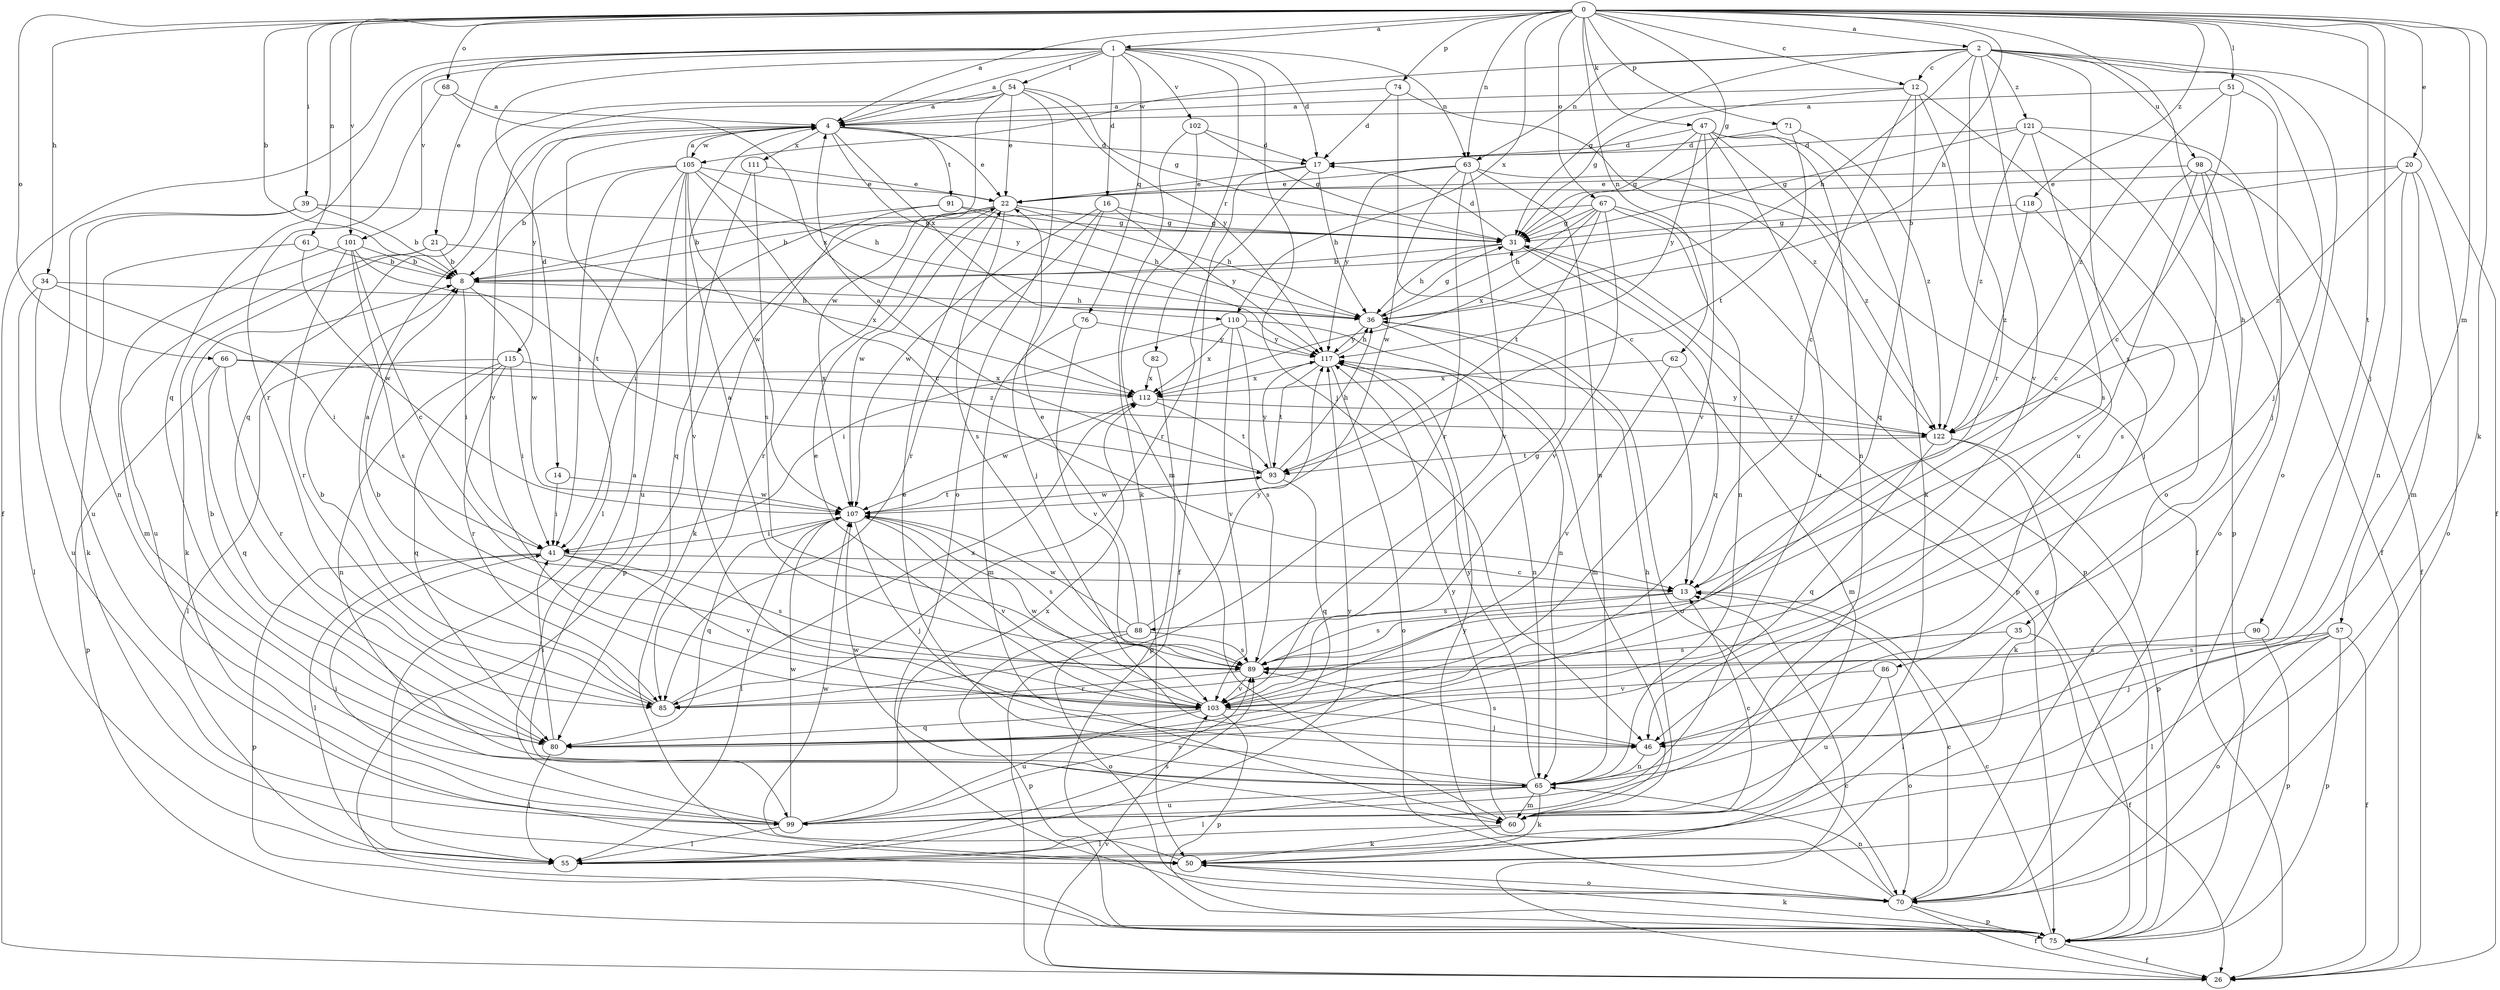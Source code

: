 strict digraph  {
0;
1;
2;
4;
8;
12;
13;
14;
16;
17;
20;
21;
22;
26;
31;
34;
35;
36;
39;
41;
46;
47;
50;
51;
54;
55;
57;
60;
61;
62;
63;
65;
66;
67;
68;
70;
71;
74;
75;
76;
80;
82;
85;
86;
88;
89;
90;
91;
93;
98;
99;
101;
102;
103;
105;
107;
110;
111;
112;
115;
117;
118;
121;
122;
0 -> 1  [label=a];
0 -> 2  [label=a];
0 -> 4  [label=a];
0 -> 8  [label=b];
0 -> 12  [label=c];
0 -> 20  [label=e];
0 -> 31  [label=g];
0 -> 34  [label=h];
0 -> 35  [label=h];
0 -> 36  [label=h];
0 -> 39  [label=i];
0 -> 46  [label=j];
0 -> 47  [label=k];
0 -> 50  [label=k];
0 -> 51  [label=l];
0 -> 57  [label=m];
0 -> 61  [label=n];
0 -> 62  [label=n];
0 -> 63  [label=n];
0 -> 66  [label=o];
0 -> 67  [label=o];
0 -> 68  [label=o];
0 -> 71  [label=p];
0 -> 74  [label=p];
0 -> 90  [label=t];
0 -> 101  [label=v];
0 -> 110  [label=x];
0 -> 118  [label=z];
1 -> 4  [label=a];
1 -> 14  [label=d];
1 -> 16  [label=d];
1 -> 17  [label=d];
1 -> 21  [label=e];
1 -> 26  [label=f];
1 -> 46  [label=j];
1 -> 54  [label=l];
1 -> 63  [label=n];
1 -> 76  [label=q];
1 -> 80  [label=q];
1 -> 82  [label=r];
1 -> 101  [label=v];
1 -> 102  [label=v];
2 -> 12  [label=c];
2 -> 26  [label=f];
2 -> 31  [label=g];
2 -> 36  [label=h];
2 -> 46  [label=j];
2 -> 63  [label=n];
2 -> 70  [label=o];
2 -> 85  [label=r];
2 -> 86  [label=s];
2 -> 98  [label=u];
2 -> 103  [label=v];
2 -> 105  [label=w];
2 -> 121  [label=z];
4 -> 17  [label=d];
4 -> 22  [label=e];
4 -> 91  [label=t];
4 -> 105  [label=w];
4 -> 110  [label=x];
4 -> 111  [label=x];
4 -> 115  [label=y];
4 -> 117  [label=y];
8 -> 36  [label=h];
8 -> 41  [label=i];
8 -> 107  [label=w];
12 -> 4  [label=a];
12 -> 13  [label=c];
12 -> 31  [label=g];
12 -> 70  [label=o];
12 -> 80  [label=q];
12 -> 99  [label=u];
13 -> 88  [label=s];
13 -> 89  [label=s];
14 -> 41  [label=i];
14 -> 107  [label=w];
16 -> 31  [label=g];
16 -> 46  [label=j];
16 -> 85  [label=r];
16 -> 107  [label=w];
16 -> 117  [label=y];
17 -> 22  [label=e];
17 -> 26  [label=f];
17 -> 36  [label=h];
17 -> 85  [label=r];
20 -> 8  [label=b];
20 -> 22  [label=e];
20 -> 60  [label=m];
20 -> 65  [label=n];
20 -> 70  [label=o];
20 -> 122  [label=z];
21 -> 8  [label=b];
21 -> 50  [label=k];
21 -> 99  [label=u];
21 -> 112  [label=x];
22 -> 31  [label=g];
22 -> 36  [label=h];
22 -> 41  [label=i];
22 -> 75  [label=p];
22 -> 85  [label=r];
22 -> 89  [label=s];
22 -> 107  [label=w];
26 -> 13  [label=c];
26 -> 103  [label=v];
31 -> 8  [label=b];
31 -> 17  [label=d];
31 -> 36  [label=h];
31 -> 75  [label=p];
31 -> 80  [label=q];
34 -> 36  [label=h];
34 -> 41  [label=i];
34 -> 55  [label=l];
34 -> 99  [label=u];
35 -> 26  [label=f];
35 -> 55  [label=l];
35 -> 89  [label=s];
36 -> 31  [label=g];
36 -> 60  [label=m];
36 -> 70  [label=o];
36 -> 117  [label=y];
39 -> 8  [label=b];
39 -> 31  [label=g];
39 -> 65  [label=n];
39 -> 99  [label=u];
41 -> 13  [label=c];
41 -> 55  [label=l];
41 -> 75  [label=p];
41 -> 89  [label=s];
41 -> 103  [label=v];
46 -> 65  [label=n];
46 -> 89  [label=s];
47 -> 17  [label=d];
47 -> 26  [label=f];
47 -> 31  [label=g];
47 -> 50  [label=k];
47 -> 65  [label=n];
47 -> 99  [label=u];
47 -> 103  [label=v];
47 -> 117  [label=y];
50 -> 70  [label=o];
50 -> 107  [label=w];
51 -> 4  [label=a];
51 -> 13  [label=c];
51 -> 46  [label=j];
51 -> 122  [label=z];
54 -> 4  [label=a];
54 -> 22  [label=e];
54 -> 31  [label=g];
54 -> 70  [label=o];
54 -> 80  [label=q];
54 -> 103  [label=v];
54 -> 107  [label=w];
54 -> 117  [label=y];
55 -> 89  [label=s];
55 -> 117  [label=y];
57 -> 26  [label=f];
57 -> 46  [label=j];
57 -> 55  [label=l];
57 -> 70  [label=o];
57 -> 75  [label=p];
57 -> 89  [label=s];
60 -> 13  [label=c];
60 -> 36  [label=h];
60 -> 50  [label=k];
60 -> 55  [label=l];
60 -> 117  [label=y];
61 -> 8  [label=b];
61 -> 50  [label=k];
61 -> 107  [label=w];
62 -> 60  [label=m];
62 -> 103  [label=v];
62 -> 112  [label=x];
63 -> 22  [label=e];
63 -> 65  [label=n];
63 -> 85  [label=r];
63 -> 103  [label=v];
63 -> 107  [label=w];
63 -> 117  [label=y];
63 -> 122  [label=z];
65 -> 22  [label=e];
65 -> 50  [label=k];
65 -> 55  [label=l];
65 -> 60  [label=m];
65 -> 99  [label=u];
65 -> 107  [label=w];
65 -> 117  [label=y];
66 -> 75  [label=p];
66 -> 80  [label=q];
66 -> 85  [label=r];
66 -> 112  [label=x];
66 -> 122  [label=z];
67 -> 8  [label=b];
67 -> 31  [label=g];
67 -> 36  [label=h];
67 -> 65  [label=n];
67 -> 75  [label=p];
67 -> 93  [label=t];
67 -> 103  [label=v];
67 -> 112  [label=x];
68 -> 4  [label=a];
68 -> 85  [label=r];
68 -> 112  [label=x];
70 -> 13  [label=c];
70 -> 26  [label=f];
70 -> 65  [label=n];
70 -> 75  [label=p];
70 -> 117  [label=y];
71 -> 17  [label=d];
71 -> 93  [label=t];
71 -> 122  [label=z];
74 -> 4  [label=a];
74 -> 13  [label=c];
74 -> 17  [label=d];
74 -> 122  [label=z];
75 -> 13  [label=c];
75 -> 26  [label=f];
75 -> 31  [label=g];
75 -> 50  [label=k];
76 -> 60  [label=m];
76 -> 103  [label=v];
76 -> 117  [label=y];
80 -> 8  [label=b];
80 -> 41  [label=i];
80 -> 55  [label=l];
82 -> 75  [label=p];
82 -> 112  [label=x];
85 -> 4  [label=a];
85 -> 8  [label=b];
85 -> 112  [label=x];
86 -> 70  [label=o];
86 -> 99  [label=u];
86 -> 103  [label=v];
88 -> 22  [label=e];
88 -> 70  [label=o];
88 -> 75  [label=p];
88 -> 89  [label=s];
88 -> 107  [label=w];
88 -> 117  [label=y];
89 -> 4  [label=a];
89 -> 31  [label=g];
89 -> 85  [label=r];
89 -> 103  [label=v];
90 -> 75  [label=p];
90 -> 89  [label=s];
91 -> 8  [label=b];
91 -> 31  [label=g];
91 -> 36  [label=h];
91 -> 50  [label=k];
93 -> 4  [label=a];
93 -> 36  [label=h];
93 -> 80  [label=q];
93 -> 107  [label=w];
93 -> 117  [label=y];
98 -> 13  [label=c];
98 -> 22  [label=e];
98 -> 26  [label=f];
98 -> 46  [label=j];
98 -> 70  [label=o];
98 -> 103  [label=v];
99 -> 4  [label=a];
99 -> 41  [label=i];
99 -> 55  [label=l];
99 -> 89  [label=s];
99 -> 107  [label=w];
99 -> 112  [label=x];
101 -> 8  [label=b];
101 -> 13  [label=c];
101 -> 60  [label=m];
101 -> 85  [label=r];
101 -> 89  [label=s];
101 -> 93  [label=t];
102 -> 17  [label=d];
102 -> 31  [label=g];
102 -> 50  [label=k];
102 -> 60  [label=m];
103 -> 8  [label=b];
103 -> 22  [label=e];
103 -> 46  [label=j];
103 -> 75  [label=p];
103 -> 80  [label=q];
103 -> 99  [label=u];
103 -> 107  [label=w];
105 -> 4  [label=a];
105 -> 8  [label=b];
105 -> 13  [label=c];
105 -> 22  [label=e];
105 -> 36  [label=h];
105 -> 41  [label=i];
105 -> 55  [label=l];
105 -> 99  [label=u];
105 -> 103  [label=v];
105 -> 107  [label=w];
107 -> 41  [label=i];
107 -> 46  [label=j];
107 -> 55  [label=l];
107 -> 80  [label=q];
107 -> 89  [label=s];
107 -> 93  [label=t];
107 -> 103  [label=v];
110 -> 41  [label=i];
110 -> 65  [label=n];
110 -> 89  [label=s];
110 -> 103  [label=v];
110 -> 112  [label=x];
110 -> 117  [label=y];
111 -> 22  [label=e];
111 -> 80  [label=q];
111 -> 89  [label=s];
112 -> 93  [label=t];
112 -> 107  [label=w];
112 -> 122  [label=z];
115 -> 41  [label=i];
115 -> 55  [label=l];
115 -> 65  [label=n];
115 -> 80  [label=q];
115 -> 85  [label=r];
115 -> 112  [label=x];
117 -> 36  [label=h];
117 -> 65  [label=n];
117 -> 70  [label=o];
117 -> 93  [label=t];
117 -> 112  [label=x];
118 -> 31  [label=g];
118 -> 89  [label=s];
118 -> 122  [label=z];
121 -> 17  [label=d];
121 -> 26  [label=f];
121 -> 31  [label=g];
121 -> 75  [label=p];
121 -> 89  [label=s];
121 -> 122  [label=z];
122 -> 50  [label=k];
122 -> 75  [label=p];
122 -> 80  [label=q];
122 -> 93  [label=t];
122 -> 117  [label=y];
}
